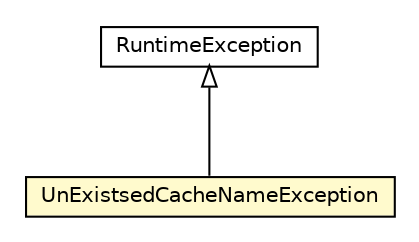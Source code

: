 #!/usr/local/bin/dot
#
# Class diagram 
# Generated by UMLGraph version R5_6_6-8-g8d7759 (http://www.umlgraph.org/)
#

digraph G {
	edge [fontname="Helvetica",fontsize=10,labelfontname="Helvetica",labelfontsize=10];
	node [fontname="Helvetica",fontsize=10,shape=plaintext];
	nodesep=0.25;
	ranksep=0.5;
	// org.dayatang.cache.ehcache.UnExistsedCacheNameException
	c93908 [label=<<table title="org.dayatang.cache.ehcache.UnExistsedCacheNameException" border="0" cellborder="1" cellspacing="0" cellpadding="2" port="p" bgcolor="lemonChiffon" href="./UnExistsedCacheNameException.html">
		<tr><td><table border="0" cellspacing="0" cellpadding="1">
<tr><td align="center" balign="center"> UnExistsedCacheNameException </td></tr>
		</table></td></tr>
		</table>>, URL="./UnExistsedCacheNameException.html", fontname="Helvetica", fontcolor="black", fontsize=10.0];
	//org.dayatang.cache.ehcache.UnExistsedCacheNameException extends java.lang.RuntimeException
	c94029:p -> c93908:p [dir=back,arrowtail=empty];
	// java.lang.RuntimeException
	c94029 [label=<<table title="java.lang.RuntimeException" border="0" cellborder="1" cellspacing="0" cellpadding="2" port="p" href="http://download.oracle.com/javase/7/docs/api/java/lang/RuntimeException.html">
		<tr><td><table border="0" cellspacing="0" cellpadding="1">
<tr><td align="center" balign="center"> RuntimeException </td></tr>
		</table></td></tr>
		</table>>, URL="http://download.oracle.com/javase/7/docs/api/java/lang/RuntimeException.html", fontname="Helvetica", fontcolor="black", fontsize=10.0];
}

